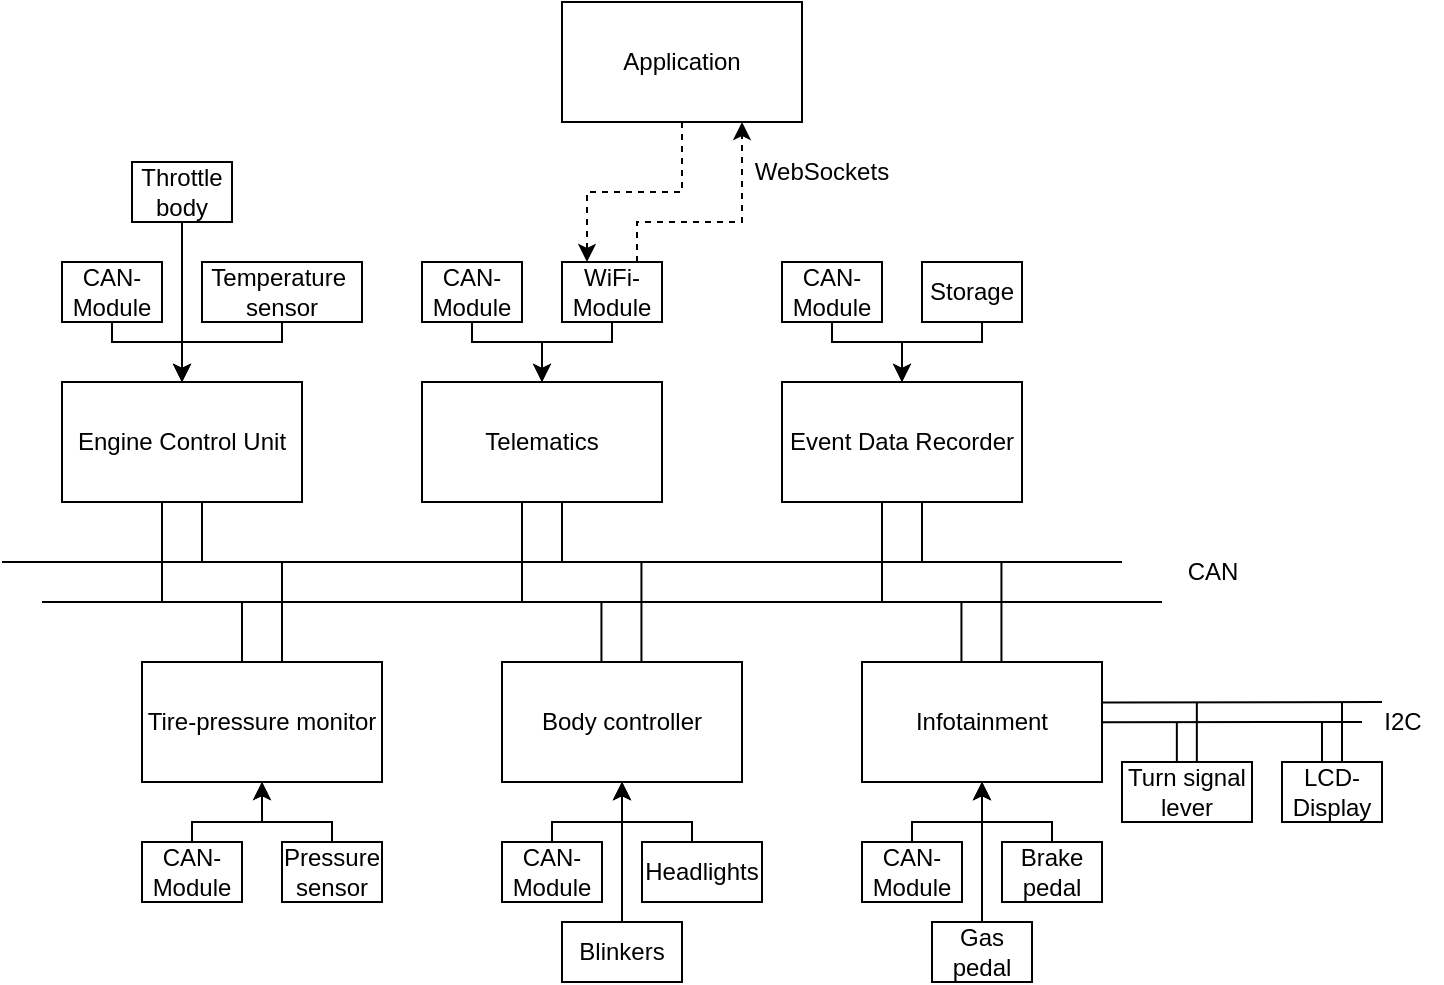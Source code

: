 <mxfile version="24.5.1" type="device">
  <diagram name="Page-1" id="WCiDhAtAkIarbk9Dte1k">
    <mxGraphModel dx="1434" dy="1984" grid="1" gridSize="10" guides="1" tooltips="1" connect="1" arrows="1" fold="1" page="1" pageScale="1" pageWidth="850" pageHeight="1100" math="0" shadow="0">
      <root>
        <mxCell id="0" />
        <mxCell id="1" parent="0" />
        <mxCell id="6kZoRdeB-bCqWQSc7o0m-1" value="Engine Control Unit" style="rounded=0;whiteSpace=wrap;html=1;" vertex="1" parent="1">
          <mxGeometry x="150" y="180" width="120" height="60" as="geometry" />
        </mxCell>
        <mxCell id="6kZoRdeB-bCqWQSc7o0m-2" value="Telematics" style="rounded=0;whiteSpace=wrap;html=1;" vertex="1" parent="1">
          <mxGeometry x="330" y="180" width="120" height="60" as="geometry" />
        </mxCell>
        <mxCell id="6kZoRdeB-bCqWQSc7o0m-9" style="edgeStyle=orthogonalEdgeStyle;rounded=0;orthogonalLoop=1;jettySize=auto;html=1;endArrow=none;endFill=0;" edge="1" parent="1">
          <mxGeometry relative="1" as="geometry">
            <mxPoint x="580" y="270.0" as="targetPoint" />
            <mxPoint x="580.0" y="240" as="sourcePoint" />
          </mxGeometry>
        </mxCell>
        <mxCell id="6kZoRdeB-bCqWQSc7o0m-3" value="Event Data Recorder" style="rounded=0;whiteSpace=wrap;html=1;" vertex="1" parent="1">
          <mxGeometry x="510" y="180" width="120" height="60" as="geometry" />
        </mxCell>
        <mxCell id="6kZoRdeB-bCqWQSc7o0m-4" value="Tire-pressure monitor" style="rounded=0;whiteSpace=wrap;html=1;" vertex="1" parent="1">
          <mxGeometry x="190" y="320" width="120" height="60" as="geometry" />
        </mxCell>
        <mxCell id="6kZoRdeB-bCqWQSc7o0m-5" value="Body controller" style="rounded=0;whiteSpace=wrap;html=1;" vertex="1" parent="1">
          <mxGeometry x="370" y="320" width="120" height="60" as="geometry" />
        </mxCell>
        <mxCell id="6kZoRdeB-bCqWQSc7o0m-6" value="Infotainment" style="rounded=0;whiteSpace=wrap;html=1;" vertex="1" parent="1">
          <mxGeometry x="550" y="320" width="120" height="60" as="geometry" />
        </mxCell>
        <mxCell id="6kZoRdeB-bCqWQSc7o0m-7" value="" style="endArrow=none;html=1;rounded=0;" edge="1" parent="1">
          <mxGeometry width="50" height="50" relative="1" as="geometry">
            <mxPoint x="120" y="270" as="sourcePoint" />
            <mxPoint x="680" y="270" as="targetPoint" />
          </mxGeometry>
        </mxCell>
        <mxCell id="6kZoRdeB-bCqWQSc7o0m-8" value="" style="endArrow=none;html=1;rounded=0;" edge="1" parent="1">
          <mxGeometry width="50" height="50" relative="1" as="geometry">
            <mxPoint x="140" y="290" as="sourcePoint" />
            <mxPoint x="700" y="290" as="targetPoint" />
          </mxGeometry>
        </mxCell>
        <mxCell id="6kZoRdeB-bCqWQSc7o0m-10" style="edgeStyle=orthogonalEdgeStyle;rounded=0;orthogonalLoop=1;jettySize=auto;html=1;endArrow=none;endFill=0;" edge="1" parent="1">
          <mxGeometry relative="1" as="geometry">
            <mxPoint x="560" y="290" as="targetPoint" />
            <mxPoint x="560.0" y="240" as="sourcePoint" />
          </mxGeometry>
        </mxCell>
        <mxCell id="6kZoRdeB-bCqWQSc7o0m-11" style="edgeStyle=orthogonalEdgeStyle;rounded=0;orthogonalLoop=1;jettySize=auto;html=1;endArrow=none;endFill=0;" edge="1" parent="1">
          <mxGeometry relative="1" as="geometry">
            <mxPoint x="400" y="270.0" as="targetPoint" />
            <mxPoint x="400.0" y="240" as="sourcePoint" />
          </mxGeometry>
        </mxCell>
        <mxCell id="6kZoRdeB-bCqWQSc7o0m-12" style="edgeStyle=orthogonalEdgeStyle;rounded=0;orthogonalLoop=1;jettySize=auto;html=1;endArrow=none;endFill=0;" edge="1" parent="1">
          <mxGeometry relative="1" as="geometry">
            <mxPoint x="380" y="290" as="targetPoint" />
            <mxPoint x="380.0" y="240" as="sourcePoint" />
          </mxGeometry>
        </mxCell>
        <mxCell id="6kZoRdeB-bCqWQSc7o0m-13" style="edgeStyle=orthogonalEdgeStyle;rounded=0;orthogonalLoop=1;jettySize=auto;html=1;endArrow=none;endFill=0;" edge="1" parent="1">
          <mxGeometry relative="1" as="geometry">
            <mxPoint x="220" y="270.0" as="targetPoint" />
            <mxPoint x="220.0" y="240" as="sourcePoint" />
          </mxGeometry>
        </mxCell>
        <mxCell id="6kZoRdeB-bCqWQSc7o0m-14" style="edgeStyle=orthogonalEdgeStyle;rounded=0;orthogonalLoop=1;jettySize=auto;html=1;endArrow=none;endFill=0;" edge="1" parent="1">
          <mxGeometry relative="1" as="geometry">
            <mxPoint x="200" y="290" as="targetPoint" />
            <mxPoint x="200.0" y="240" as="sourcePoint" />
          </mxGeometry>
        </mxCell>
        <mxCell id="6kZoRdeB-bCqWQSc7o0m-16" style="edgeStyle=orthogonalEdgeStyle;rounded=0;orthogonalLoop=1;jettySize=auto;html=1;endArrow=none;endFill=0;" edge="1" parent="1">
          <mxGeometry relative="1" as="geometry">
            <mxPoint x="260" y="320" as="targetPoint" />
            <mxPoint x="260.0" y="270" as="sourcePoint" />
          </mxGeometry>
        </mxCell>
        <mxCell id="6kZoRdeB-bCqWQSc7o0m-17" style="edgeStyle=orthogonalEdgeStyle;rounded=0;orthogonalLoop=1;jettySize=auto;html=1;endArrow=none;endFill=0;" edge="1" parent="1">
          <mxGeometry relative="1" as="geometry">
            <mxPoint x="240" y="320.0" as="targetPoint" />
            <mxPoint x="240.0" y="290" as="sourcePoint" />
          </mxGeometry>
        </mxCell>
        <mxCell id="6kZoRdeB-bCqWQSc7o0m-20" style="edgeStyle=orthogonalEdgeStyle;rounded=0;orthogonalLoop=1;jettySize=auto;html=1;endArrow=none;endFill=0;" edge="1" parent="1">
          <mxGeometry relative="1" as="geometry">
            <mxPoint x="439.72" y="320" as="targetPoint" />
            <mxPoint x="439.72" y="270" as="sourcePoint" />
          </mxGeometry>
        </mxCell>
        <mxCell id="6kZoRdeB-bCqWQSc7o0m-21" style="edgeStyle=orthogonalEdgeStyle;rounded=0;orthogonalLoop=1;jettySize=auto;html=1;endArrow=none;endFill=0;" edge="1" parent="1">
          <mxGeometry relative="1" as="geometry">
            <mxPoint x="419.72" y="320.0" as="targetPoint" />
            <mxPoint x="419.72" y="290" as="sourcePoint" />
          </mxGeometry>
        </mxCell>
        <mxCell id="6kZoRdeB-bCqWQSc7o0m-22" style="edgeStyle=orthogonalEdgeStyle;rounded=0;orthogonalLoop=1;jettySize=auto;html=1;endArrow=none;endFill=0;" edge="1" parent="1">
          <mxGeometry relative="1" as="geometry">
            <mxPoint x="619.72" y="320" as="targetPoint" />
            <mxPoint x="619.72" y="270" as="sourcePoint" />
          </mxGeometry>
        </mxCell>
        <mxCell id="6kZoRdeB-bCqWQSc7o0m-23" style="edgeStyle=orthogonalEdgeStyle;rounded=0;orthogonalLoop=1;jettySize=auto;html=1;endArrow=none;endFill=0;" edge="1" parent="1">
          <mxGeometry relative="1" as="geometry">
            <mxPoint x="599.72" y="320.0" as="targetPoint" />
            <mxPoint x="599.72" y="290" as="sourcePoint" />
          </mxGeometry>
        </mxCell>
        <mxCell id="6kZoRdeB-bCqWQSc7o0m-24" value="&lt;font style=&quot;font-size: 12px;&quot;&gt;CAN&lt;/font&gt;" style="text;html=1;align=center;verticalAlign=middle;resizable=0;points=[];autosize=1;strokeColor=none;fillColor=none;" vertex="1" parent="1">
          <mxGeometry x="700" y="260" width="50" height="30" as="geometry" />
        </mxCell>
        <mxCell id="6kZoRdeB-bCqWQSc7o0m-28" style="edgeStyle=orthogonalEdgeStyle;rounded=0;orthogonalLoop=1;jettySize=auto;html=1;entryX=0.5;entryY=0;entryDx=0;entryDy=0;exitX=0.5;exitY=1;exitDx=0;exitDy=0;" edge="1" parent="1" source="6kZoRdeB-bCqWQSc7o0m-33" target="6kZoRdeB-bCqWQSc7o0m-3">
          <mxGeometry relative="1" as="geometry">
            <mxPoint x="540.04" y="150" as="sourcePoint" />
            <Array as="points">
              <mxPoint x="535" y="160" />
              <mxPoint x="570" y="160" />
            </Array>
          </mxGeometry>
        </mxCell>
        <mxCell id="6kZoRdeB-bCqWQSc7o0m-29" style="edgeStyle=orthogonalEdgeStyle;rounded=0;orthogonalLoop=1;jettySize=auto;html=1;entryX=0.5;entryY=0;entryDx=0;entryDy=0;" edge="1" parent="1" source="6kZoRdeB-bCqWQSc7o0m-27" target="6kZoRdeB-bCqWQSc7o0m-3">
          <mxGeometry relative="1" as="geometry">
            <Array as="points">
              <mxPoint x="610" y="160" />
              <mxPoint x="570" y="160" />
            </Array>
          </mxGeometry>
        </mxCell>
        <mxCell id="6kZoRdeB-bCqWQSc7o0m-27" value="Storage" style="rounded=0;whiteSpace=wrap;html=1;" vertex="1" parent="1">
          <mxGeometry x="580" y="120" width="50" height="30" as="geometry" />
        </mxCell>
        <mxCell id="6kZoRdeB-bCqWQSc7o0m-33" value="CAN-Module" style="rounded=0;whiteSpace=wrap;html=1;" vertex="1" parent="1">
          <mxGeometry x="510" y="120" width="50" height="30" as="geometry" />
        </mxCell>
        <mxCell id="6kZoRdeB-bCqWQSc7o0m-38" style="edgeStyle=orthogonalEdgeStyle;rounded=0;orthogonalLoop=1;jettySize=auto;html=1;" edge="1" parent="1" source="6kZoRdeB-bCqWQSc7o0m-34" target="6kZoRdeB-bCqWQSc7o0m-2">
          <mxGeometry relative="1" as="geometry">
            <Array as="points">
              <mxPoint x="425" y="160" />
              <mxPoint x="390" y="160" />
            </Array>
          </mxGeometry>
        </mxCell>
        <mxCell id="6kZoRdeB-bCqWQSc7o0m-87" style="edgeStyle=orthogonalEdgeStyle;rounded=0;orthogonalLoop=1;jettySize=auto;html=1;exitX=0.75;exitY=0;exitDx=0;exitDy=0;entryX=0.75;entryY=1;entryDx=0;entryDy=0;dashed=1;" edge="1" parent="1" source="6kZoRdeB-bCqWQSc7o0m-34" target="6kZoRdeB-bCqWQSc7o0m-83">
          <mxGeometry relative="1" as="geometry">
            <Array as="points">
              <mxPoint x="437" y="100" />
              <mxPoint x="490" y="100" />
            </Array>
          </mxGeometry>
        </mxCell>
        <mxCell id="6kZoRdeB-bCqWQSc7o0m-34" value="WiFi-Module" style="rounded=0;whiteSpace=wrap;html=1;" vertex="1" parent="1">
          <mxGeometry x="400" y="120" width="50" height="30" as="geometry" />
        </mxCell>
        <mxCell id="6kZoRdeB-bCqWQSc7o0m-39" style="edgeStyle=orthogonalEdgeStyle;rounded=0;orthogonalLoop=1;jettySize=auto;html=1;entryX=0.5;entryY=0;entryDx=0;entryDy=0;" edge="1" parent="1" source="6kZoRdeB-bCqWQSc7o0m-35" target="6kZoRdeB-bCqWQSc7o0m-2">
          <mxGeometry relative="1" as="geometry">
            <Array as="points">
              <mxPoint x="355" y="160" />
              <mxPoint x="390" y="160" />
            </Array>
          </mxGeometry>
        </mxCell>
        <mxCell id="6kZoRdeB-bCqWQSc7o0m-35" value="CAN-Module" style="rounded=0;whiteSpace=wrap;html=1;" vertex="1" parent="1">
          <mxGeometry x="330" y="120" width="50" height="30" as="geometry" />
        </mxCell>
        <mxCell id="6kZoRdeB-bCqWQSc7o0m-50" style="edgeStyle=orthogonalEdgeStyle;rounded=0;orthogonalLoop=1;jettySize=auto;html=1;entryX=0.5;entryY=0;entryDx=0;entryDy=0;" edge="1" parent="1" source="6kZoRdeB-bCqWQSc7o0m-36" target="6kZoRdeB-bCqWQSc7o0m-1">
          <mxGeometry relative="1" as="geometry">
            <Array as="points">
              <mxPoint x="260" y="160" />
              <mxPoint x="210" y="160" />
            </Array>
          </mxGeometry>
        </mxCell>
        <mxCell id="6kZoRdeB-bCqWQSc7o0m-36" value="Temperature&amp;nbsp; sensor" style="rounded=0;whiteSpace=wrap;html=1;" vertex="1" parent="1">
          <mxGeometry x="220" y="120" width="80" height="30" as="geometry" />
        </mxCell>
        <mxCell id="6kZoRdeB-bCqWQSc7o0m-40" style="edgeStyle=orthogonalEdgeStyle;rounded=0;orthogonalLoop=1;jettySize=auto;html=1;entryX=0.5;entryY=0;entryDx=0;entryDy=0;" edge="1" parent="1" source="6kZoRdeB-bCqWQSc7o0m-37" target="6kZoRdeB-bCqWQSc7o0m-1">
          <mxGeometry relative="1" as="geometry">
            <Array as="points">
              <mxPoint x="175" y="160" />
              <mxPoint x="210" y="160" />
            </Array>
          </mxGeometry>
        </mxCell>
        <mxCell id="6kZoRdeB-bCqWQSc7o0m-37" value="CAN-Module" style="rounded=0;whiteSpace=wrap;html=1;" vertex="1" parent="1">
          <mxGeometry x="150" y="120" width="50" height="30" as="geometry" />
        </mxCell>
        <mxCell id="6kZoRdeB-bCqWQSc7o0m-44" style="edgeStyle=orthogonalEdgeStyle;rounded=0;orthogonalLoop=1;jettySize=auto;html=1;entryX=0.5;entryY=1;entryDx=0;entryDy=0;" edge="1" parent="1" source="6kZoRdeB-bCqWQSc7o0m-42" target="6kZoRdeB-bCqWQSc7o0m-4">
          <mxGeometry relative="1" as="geometry">
            <Array as="points">
              <mxPoint x="285" y="400" />
              <mxPoint x="250" y="400" />
            </Array>
          </mxGeometry>
        </mxCell>
        <mxCell id="6kZoRdeB-bCqWQSc7o0m-42" value="Pressure sensor" style="rounded=0;whiteSpace=wrap;html=1;" vertex="1" parent="1">
          <mxGeometry x="260" y="410" width="50" height="30" as="geometry" />
        </mxCell>
        <mxCell id="6kZoRdeB-bCqWQSc7o0m-45" style="edgeStyle=orthogonalEdgeStyle;rounded=0;orthogonalLoop=1;jettySize=auto;html=1;entryX=0.5;entryY=1;entryDx=0;entryDy=0;" edge="1" parent="1" source="6kZoRdeB-bCqWQSc7o0m-43" target="6kZoRdeB-bCqWQSc7o0m-4">
          <mxGeometry relative="1" as="geometry">
            <Array as="points">
              <mxPoint x="215" y="400" />
              <mxPoint x="250" y="400" />
            </Array>
          </mxGeometry>
        </mxCell>
        <mxCell id="6kZoRdeB-bCqWQSc7o0m-43" value="CAN-Module" style="rounded=0;whiteSpace=wrap;html=1;" vertex="1" parent="1">
          <mxGeometry x="190" y="410" width="50" height="30" as="geometry" />
        </mxCell>
        <mxCell id="6kZoRdeB-bCqWQSc7o0m-46" style="edgeStyle=orthogonalEdgeStyle;rounded=0;orthogonalLoop=1;jettySize=auto;html=1;entryX=0.5;entryY=1;entryDx=0;entryDy=0;" edge="1" parent="1" source="6kZoRdeB-bCqWQSc7o0m-47">
          <mxGeometry relative="1" as="geometry">
            <mxPoint x="430" y="380" as="targetPoint" />
            <Array as="points">
              <mxPoint x="465" y="400" />
              <mxPoint x="430" y="400" />
            </Array>
          </mxGeometry>
        </mxCell>
        <mxCell id="6kZoRdeB-bCqWQSc7o0m-47" value="Headlights" style="rounded=0;whiteSpace=wrap;html=1;" vertex="1" parent="1">
          <mxGeometry x="440" y="410" width="60" height="30" as="geometry" />
        </mxCell>
        <mxCell id="6kZoRdeB-bCqWQSc7o0m-48" style="edgeStyle=orthogonalEdgeStyle;rounded=0;orthogonalLoop=1;jettySize=auto;html=1;entryX=0.5;entryY=1;entryDx=0;entryDy=0;" edge="1" parent="1" source="6kZoRdeB-bCqWQSc7o0m-49">
          <mxGeometry relative="1" as="geometry">
            <mxPoint x="430" y="380" as="targetPoint" />
            <Array as="points">
              <mxPoint x="395" y="400" />
              <mxPoint x="430" y="400" />
            </Array>
          </mxGeometry>
        </mxCell>
        <mxCell id="6kZoRdeB-bCqWQSc7o0m-49" value="CAN-Module" style="rounded=0;whiteSpace=wrap;html=1;" vertex="1" parent="1">
          <mxGeometry x="370" y="410" width="50" height="30" as="geometry" />
        </mxCell>
        <mxCell id="6kZoRdeB-bCqWQSc7o0m-52" style="edgeStyle=orthogonalEdgeStyle;rounded=0;orthogonalLoop=1;jettySize=auto;html=1;" edge="1" parent="1" source="6kZoRdeB-bCqWQSc7o0m-51">
          <mxGeometry relative="1" as="geometry">
            <mxPoint x="430" y="380" as="targetPoint" />
          </mxGeometry>
        </mxCell>
        <mxCell id="6kZoRdeB-bCqWQSc7o0m-51" value="Blinkers" style="rounded=0;whiteSpace=wrap;html=1;" vertex="1" parent="1">
          <mxGeometry x="400" y="450" width="60" height="30" as="geometry" />
        </mxCell>
        <mxCell id="6kZoRdeB-bCqWQSc7o0m-59" style="edgeStyle=orthogonalEdgeStyle;rounded=0;orthogonalLoop=1;jettySize=auto;html=1;entryX=0.5;entryY=1;entryDx=0;entryDy=0;" edge="1" parent="1" source="6kZoRdeB-bCqWQSc7o0m-53" target="6kZoRdeB-bCqWQSc7o0m-6">
          <mxGeometry relative="1" as="geometry">
            <Array as="points">
              <mxPoint x="575" y="400" />
              <mxPoint x="610" y="400" />
            </Array>
          </mxGeometry>
        </mxCell>
        <mxCell id="6kZoRdeB-bCqWQSc7o0m-53" value="CAN-Module" style="rounded=0;whiteSpace=wrap;html=1;" vertex="1" parent="1">
          <mxGeometry x="550" y="410" width="50" height="30" as="geometry" />
        </mxCell>
        <mxCell id="6kZoRdeB-bCqWQSc7o0m-78" style="edgeStyle=orthogonalEdgeStyle;rounded=0;orthogonalLoop=1;jettySize=auto;html=1;endArrow=none;endFill=0;" edge="1" parent="1">
          <mxGeometry relative="1" as="geometry">
            <mxPoint x="790" y="340" as="targetPoint" />
            <mxPoint x="790" y="370" as="sourcePoint" />
          </mxGeometry>
        </mxCell>
        <mxCell id="6kZoRdeB-bCqWQSc7o0m-54" value="LCD-Display" style="rounded=0;whiteSpace=wrap;html=1;" vertex="1" parent="1">
          <mxGeometry x="760" y="370" width="50" height="30" as="geometry" />
        </mxCell>
        <mxCell id="6kZoRdeB-bCqWQSc7o0m-55" value="Turn signal lever" style="rounded=0;whiteSpace=wrap;html=1;" vertex="1" parent="1">
          <mxGeometry x="680" y="370" width="65" height="30" as="geometry" />
        </mxCell>
        <mxCell id="6kZoRdeB-bCqWQSc7o0m-67" style="edgeStyle=orthogonalEdgeStyle;rounded=0;orthogonalLoop=1;jettySize=auto;html=1;entryX=0.5;entryY=1;entryDx=0;entryDy=0;" edge="1" parent="1" source="6kZoRdeB-bCqWQSc7o0m-56" target="6kZoRdeB-bCqWQSc7o0m-6">
          <mxGeometry relative="1" as="geometry">
            <Array as="points">
              <mxPoint x="645" y="400" />
              <mxPoint x="610" y="400" />
            </Array>
          </mxGeometry>
        </mxCell>
        <mxCell id="6kZoRdeB-bCqWQSc7o0m-56" value="Brake pedal&lt;span style=&quot;color: rgba(0, 0, 0, 0); font-family: monospace; font-size: 0px; text-align: start; text-wrap: nowrap;&quot;&gt;%3CmxGraphModel%3E%3Croot%3E%3CmxCell%20id%3D%220%22%2F%3E%3CmxCell%20id%3D%221%22%20parent%3D%220%22%2F%3E%3CmxCell%20id%3D%222%22%20value%3D%22CAN-Module%22%20style%3D%22rounded%3D0%3BwhiteSpace%3Dwrap%3Bhtml%3D1%3B%22%20vertex%3D%221%22%20parent%3D%221%22%3E%3CmxGeometry%20x%3D%22550%22%20y%3D%22400%22%20width%3D%2250%22%20height%3D%2230%22%20as%3D%22geometry%22%2F%3E%3C%2FmxCell%3E%3C%2Froot%3E%3C%2FmxGraphModel%3E&lt;/span&gt;" style="rounded=0;whiteSpace=wrap;html=1;" vertex="1" parent="1">
          <mxGeometry x="620" y="410" width="50" height="30" as="geometry" />
        </mxCell>
        <mxCell id="6kZoRdeB-bCqWQSc7o0m-66" style="edgeStyle=orthogonalEdgeStyle;rounded=0;orthogonalLoop=1;jettySize=auto;html=1;" edge="1" parent="1" source="6kZoRdeB-bCqWQSc7o0m-57">
          <mxGeometry relative="1" as="geometry">
            <mxPoint x="610" y="380" as="targetPoint" />
          </mxGeometry>
        </mxCell>
        <mxCell id="6kZoRdeB-bCqWQSc7o0m-57" value="Gas pedal" style="rounded=0;whiteSpace=wrap;html=1;" vertex="1" parent="1">
          <mxGeometry x="585" y="450" width="50" height="30" as="geometry" />
        </mxCell>
        <mxCell id="6kZoRdeB-bCqWQSc7o0m-68" value="" style="endArrow=none;html=1;rounded=0;entryX=1.003;entryY=0.38;entryDx=0;entryDy=0;entryPerimeter=0;" edge="1" parent="1">
          <mxGeometry width="50" height="50" relative="1" as="geometry">
            <mxPoint x="810" y="340" as="sourcePoint" />
            <mxPoint x="670.0" y="340.28" as="targetPoint" />
          </mxGeometry>
        </mxCell>
        <mxCell id="6kZoRdeB-bCqWQSc7o0m-69" value="" style="endArrow=none;html=1;rounded=0;entryX=1.003;entryY=0.38;entryDx=0;entryDy=0;entryPerimeter=0;" edge="1" parent="1">
          <mxGeometry width="50" height="50" relative="1" as="geometry">
            <mxPoint x="800" y="350" as="sourcePoint" />
            <mxPoint x="670" y="350.17" as="targetPoint" />
          </mxGeometry>
        </mxCell>
        <mxCell id="6kZoRdeB-bCqWQSc7o0m-79" style="edgeStyle=orthogonalEdgeStyle;rounded=0;orthogonalLoop=1;jettySize=auto;html=1;endArrow=none;endFill=0;" edge="1" parent="1">
          <mxGeometry relative="1" as="geometry">
            <mxPoint x="780" y="350" as="targetPoint" />
            <mxPoint x="780" y="370" as="sourcePoint" />
          </mxGeometry>
        </mxCell>
        <mxCell id="6kZoRdeB-bCqWQSc7o0m-80" style="edgeStyle=orthogonalEdgeStyle;rounded=0;orthogonalLoop=1;jettySize=auto;html=1;endArrow=none;endFill=0;" edge="1" parent="1">
          <mxGeometry relative="1" as="geometry">
            <mxPoint x="717.42" y="340" as="targetPoint" />
            <mxPoint x="717.42" y="370" as="sourcePoint" />
          </mxGeometry>
        </mxCell>
        <mxCell id="6kZoRdeB-bCqWQSc7o0m-81" style="edgeStyle=orthogonalEdgeStyle;rounded=0;orthogonalLoop=1;jettySize=auto;html=1;endArrow=none;endFill=0;" edge="1" parent="1">
          <mxGeometry relative="1" as="geometry">
            <mxPoint x="707.42" y="350" as="targetPoint" />
            <mxPoint x="707.42" y="370" as="sourcePoint" />
          </mxGeometry>
        </mxCell>
        <mxCell id="6kZoRdeB-bCqWQSc7o0m-82" value="I2C" style="text;html=1;align=center;verticalAlign=middle;resizable=0;points=[];autosize=1;strokeColor=none;fillColor=none;" vertex="1" parent="1">
          <mxGeometry x="800" y="335" width="40" height="30" as="geometry" />
        </mxCell>
        <mxCell id="6kZoRdeB-bCqWQSc7o0m-85" style="edgeStyle=orthogonalEdgeStyle;rounded=0;orthogonalLoop=1;jettySize=auto;html=1;entryX=0.25;entryY=0;entryDx=0;entryDy=0;dashed=1;" edge="1" parent="1" source="6kZoRdeB-bCqWQSc7o0m-83" target="6kZoRdeB-bCqWQSc7o0m-34">
          <mxGeometry relative="1" as="geometry" />
        </mxCell>
        <mxCell id="6kZoRdeB-bCqWQSc7o0m-83" value="Application" style="rounded=0;whiteSpace=wrap;html=1;" vertex="1" parent="1">
          <mxGeometry x="400" y="-10" width="120" height="60" as="geometry" />
        </mxCell>
        <mxCell id="6kZoRdeB-bCqWQSc7o0m-88" value="WebSockets" style="text;html=1;align=center;verticalAlign=middle;whiteSpace=wrap;rounded=0;" vertex="1" parent="1">
          <mxGeometry x="500" y="60" width="60" height="30" as="geometry" />
        </mxCell>
        <mxCell id="6kZoRdeB-bCqWQSc7o0m-91" style="edgeStyle=orthogonalEdgeStyle;rounded=0;orthogonalLoop=1;jettySize=auto;html=1;entryX=0.5;entryY=0;entryDx=0;entryDy=0;" edge="1" parent="1" source="6kZoRdeB-bCqWQSc7o0m-89" target="6kZoRdeB-bCqWQSc7o0m-1">
          <mxGeometry relative="1" as="geometry" />
        </mxCell>
        <mxCell id="6kZoRdeB-bCqWQSc7o0m-89" value="Throttle body" style="rounded=0;whiteSpace=wrap;html=1;" vertex="1" parent="1">
          <mxGeometry x="185" y="70" width="50" height="30" as="geometry" />
        </mxCell>
      </root>
    </mxGraphModel>
  </diagram>
</mxfile>
